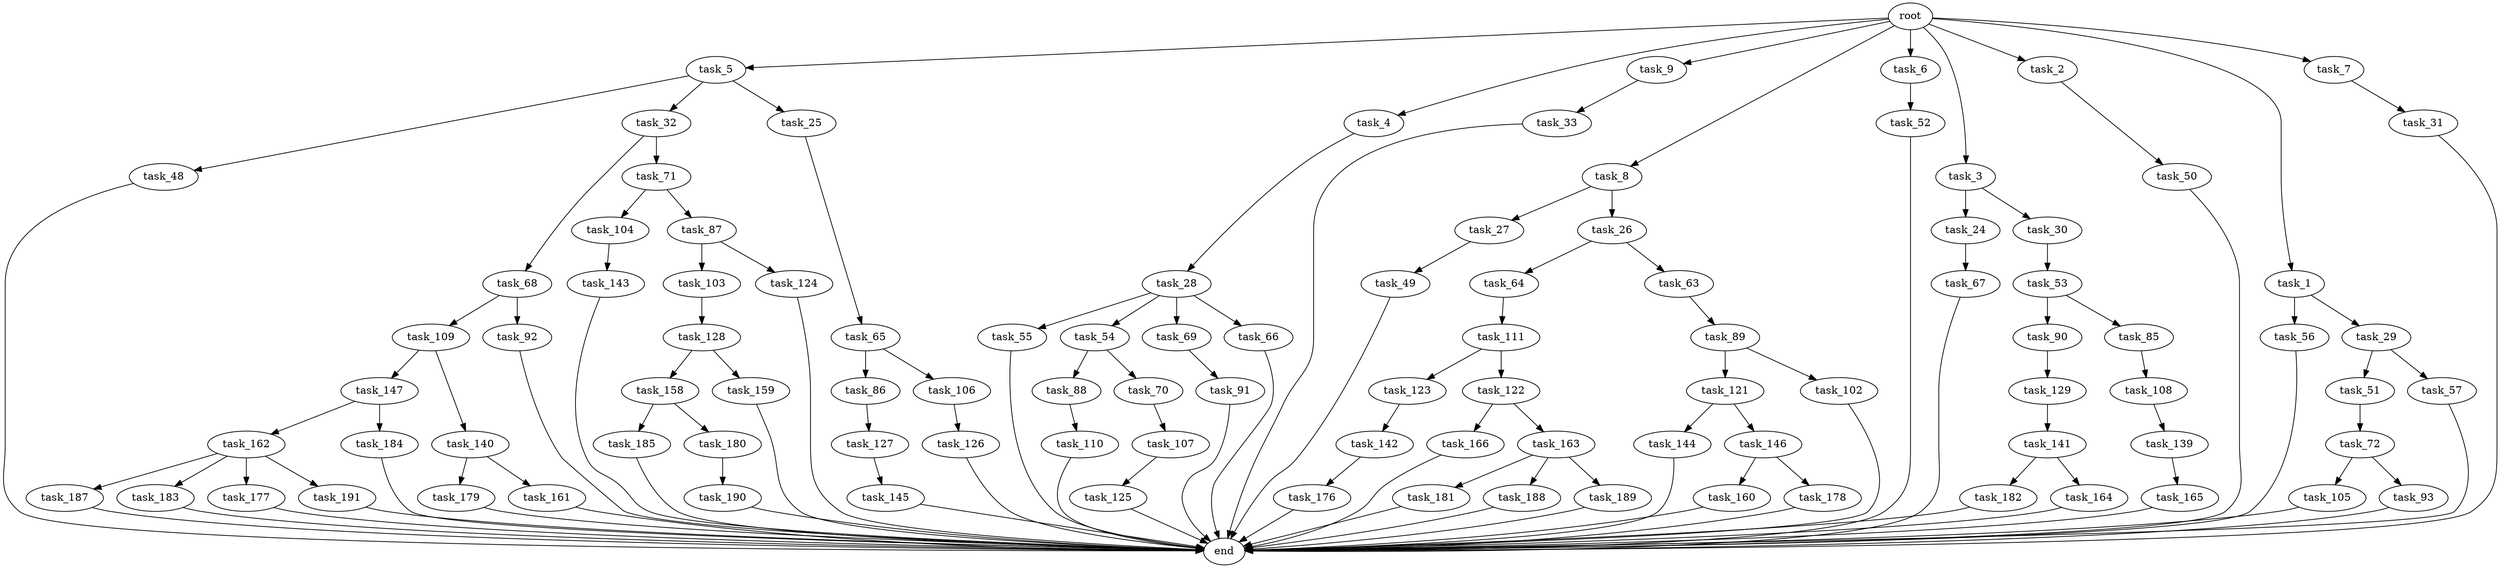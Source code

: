 digraph G {
  task_129 [size="1374389534.720000"];
  task_27 [size="3092376453.120000"];
  task_68 [size="1374389534.720000"];
  task_50 [size="3092376453.120000"];
  task_181 [size="773094113.280000"];
  task_185 [size="6957847019.520000"];
  task_187 [size="773094113.280000"];
  task_5 [size="10.240000"];
  task_4 [size="10.240000"];
  task_121 [size="1374389534.720000"];
  task_125 [size="8589934592.000000"];
  task_147 [size="3092376453.120000"];
  task_90 [size="8589934592.000000"];
  task_190 [size="1374389534.720000"];
  task_143 [size="2147483648.000000"];
  task_26 [size="3092376453.120000"];
  task_64 [size="8589934592.000000"];
  task_103 [size="3092376453.120000"];
  task_141 [size="3092376453.120000"];
  task_31 [size="5497558138.880000"];
  task_51 [size="1374389534.720000"];
  task_28 [size="3092376453.120000"];
  task_55 [size="5497558138.880000"];
  task_88 [size="2147483648.000000"];
  task_9 [size="10.240000"];
  task_54 [size="5497558138.880000"];
  task_33 [size="1374389534.720000"];
  task_56 [size="3092376453.120000"];
  task_142 [size="3092376453.120000"];
  task_183 [size="773094113.280000"];
  task_102 [size="1374389534.720000"];
  task_8 [size="10.240000"];
  task_86 [size="4209067950.080000"];
  task_160 [size="3092376453.120000"];
  task_179 [size="4209067950.080000"];
  task_91 [size="6957847019.520000"];
  task_166 [size="5497558138.880000"];
  task_182 [size="1374389534.720000"];
  task_57 [size="1374389534.720000"];
  task_105 [size="3092376453.120000"];
  task_188 [size="773094113.280000"];
  task_52 [size="5497558138.880000"];
  task_158 [size="343597383.680000"];
  task_24 [size="2147483648.000000"];
  task_85 [size="8589934592.000000"];
  task_104 [size="343597383.680000"];
  task_177 [size="773094113.280000"];
  task_106 [size="4209067950.080000"];
  task_140 [size="3092376453.120000"];
  task_63 [size="8589934592.000000"];
  task_6 [size="10.240000"];
  task_3 [size="10.240000"];
  task_111 [size="343597383.680000"];
  task_139 [size="1374389534.720000"];
  end [size="0.000000"];
  task_144 [size="343597383.680000"];
  task_70 [size="2147483648.000000"];
  task_69 [size="5497558138.880000"];
  task_176 [size="8589934592.000000"];
  task_71 [size="1374389534.720000"];
  task_163 [size="5497558138.880000"];
  task_161 [size="4209067950.080000"];
  task_107 [size="8589934592.000000"];
  task_165 [size="1374389534.720000"];
  task_30 [size="2147483648.000000"];
  task_48 [size="773094113.280000"];
  task_124 [size="3092376453.120000"];
  task_32 [size="773094113.280000"];
  task_145 [size="773094113.280000"];
  task_162 [size="6957847019.520000"];
  task_2 [size="10.240000"];
  task_1 [size="10.240000"];
  task_25 [size="773094113.280000"];
  task_72 [size="8589934592.000000"];
  task_146 [size="343597383.680000"];
  task_29 [size="3092376453.120000"];
  task_123 [size="1374389534.720000"];
  task_87 [size="343597383.680000"];
  task_109 [size="773094113.280000"];
  task_184 [size="6957847019.520000"];
  task_122 [size="1374389534.720000"];
  task_178 [size="3092376453.120000"];
  task_126 [size="6957847019.520000"];
  task_92 [size="773094113.280000"];
  task_49 [size="3092376453.120000"];
  task_65 [size="1374389534.720000"];
  task_67 [size="2147483648.000000"];
  task_7 [size="10.240000"];
  task_127 [size="4209067950.080000"];
  task_189 [size="773094113.280000"];
  task_128 [size="4209067950.080000"];
  task_110 [size="4209067950.080000"];
  root [size="0.000000"];
  task_191 [size="773094113.280000"];
  task_93 [size="3092376453.120000"];
  task_89 [size="8589934592.000000"];
  task_180 [size="6957847019.520000"];
  task_108 [size="5497558138.880000"];
  task_66 [size="5497558138.880000"];
  task_159 [size="343597383.680000"];
  task_164 [size="1374389534.720000"];
  task_53 [size="5497558138.880000"];

  task_129 -> task_141 [size="301989888.000000"];
  task_27 -> task_49 [size="301989888.000000"];
  task_68 -> task_109 [size="75497472.000000"];
  task_68 -> task_92 [size="75497472.000000"];
  task_50 -> end [size="1.000000"];
  task_181 -> end [size="1.000000"];
  task_185 -> end [size="1.000000"];
  task_187 -> end [size="1.000000"];
  task_5 -> task_25 [size="75497472.000000"];
  task_5 -> task_32 [size="75497472.000000"];
  task_5 -> task_48 [size="75497472.000000"];
  task_4 -> task_28 [size="301989888.000000"];
  task_121 -> task_146 [size="33554432.000000"];
  task_121 -> task_144 [size="33554432.000000"];
  task_125 -> end [size="1.000000"];
  task_147 -> task_184 [size="679477248.000000"];
  task_147 -> task_162 [size="679477248.000000"];
  task_90 -> task_129 [size="134217728.000000"];
  task_190 -> end [size="1.000000"];
  task_143 -> end [size="1.000000"];
  task_26 -> task_63 [size="838860800.000000"];
  task_26 -> task_64 [size="838860800.000000"];
  task_64 -> task_111 [size="33554432.000000"];
  task_103 -> task_128 [size="411041792.000000"];
  task_141 -> task_182 [size="134217728.000000"];
  task_141 -> task_164 [size="134217728.000000"];
  task_31 -> end [size="1.000000"];
  task_51 -> task_72 [size="838860800.000000"];
  task_28 -> task_54 [size="536870912.000000"];
  task_28 -> task_69 [size="536870912.000000"];
  task_28 -> task_55 [size="536870912.000000"];
  task_28 -> task_66 [size="536870912.000000"];
  task_55 -> end [size="1.000000"];
  task_88 -> task_110 [size="411041792.000000"];
  task_9 -> task_33 [size="134217728.000000"];
  task_54 -> task_70 [size="209715200.000000"];
  task_54 -> task_88 [size="209715200.000000"];
  task_33 -> end [size="1.000000"];
  task_56 -> end [size="1.000000"];
  task_142 -> task_176 [size="838860800.000000"];
  task_183 -> end [size="1.000000"];
  task_102 -> end [size="1.000000"];
  task_8 -> task_27 [size="301989888.000000"];
  task_8 -> task_26 [size="301989888.000000"];
  task_86 -> task_127 [size="411041792.000000"];
  task_160 -> end [size="1.000000"];
  task_179 -> end [size="1.000000"];
  task_91 -> end [size="1.000000"];
  task_166 -> end [size="1.000000"];
  task_182 -> end [size="1.000000"];
  task_57 -> end [size="1.000000"];
  task_105 -> end [size="1.000000"];
  task_188 -> end [size="1.000000"];
  task_52 -> end [size="1.000000"];
  task_158 -> task_185 [size="679477248.000000"];
  task_158 -> task_180 [size="679477248.000000"];
  task_24 -> task_67 [size="209715200.000000"];
  task_85 -> task_108 [size="536870912.000000"];
  task_104 -> task_143 [size="209715200.000000"];
  task_177 -> end [size="1.000000"];
  task_106 -> task_126 [size="679477248.000000"];
  task_140 -> task_179 [size="411041792.000000"];
  task_140 -> task_161 [size="411041792.000000"];
  task_63 -> task_89 [size="838860800.000000"];
  task_6 -> task_52 [size="536870912.000000"];
  task_3 -> task_30 [size="209715200.000000"];
  task_3 -> task_24 [size="209715200.000000"];
  task_111 -> task_123 [size="134217728.000000"];
  task_111 -> task_122 [size="134217728.000000"];
  task_139 -> task_165 [size="134217728.000000"];
  task_144 -> end [size="1.000000"];
  task_70 -> task_107 [size="838860800.000000"];
  task_69 -> task_91 [size="679477248.000000"];
  task_176 -> end [size="1.000000"];
  task_71 -> task_104 [size="33554432.000000"];
  task_71 -> task_87 [size="33554432.000000"];
  task_163 -> task_188 [size="75497472.000000"];
  task_163 -> task_189 [size="75497472.000000"];
  task_163 -> task_181 [size="75497472.000000"];
  task_161 -> end [size="1.000000"];
  task_107 -> task_125 [size="838860800.000000"];
  task_165 -> end [size="1.000000"];
  task_30 -> task_53 [size="536870912.000000"];
  task_48 -> end [size="1.000000"];
  task_124 -> end [size="1.000000"];
  task_32 -> task_71 [size="134217728.000000"];
  task_32 -> task_68 [size="134217728.000000"];
  task_145 -> end [size="1.000000"];
  task_162 -> task_177 [size="75497472.000000"];
  task_162 -> task_183 [size="75497472.000000"];
  task_162 -> task_187 [size="75497472.000000"];
  task_162 -> task_191 [size="75497472.000000"];
  task_2 -> task_50 [size="301989888.000000"];
  task_1 -> task_29 [size="301989888.000000"];
  task_1 -> task_56 [size="301989888.000000"];
  task_25 -> task_65 [size="134217728.000000"];
  task_72 -> task_93 [size="301989888.000000"];
  task_72 -> task_105 [size="301989888.000000"];
  task_146 -> task_178 [size="301989888.000000"];
  task_146 -> task_160 [size="301989888.000000"];
  task_29 -> task_51 [size="134217728.000000"];
  task_29 -> task_57 [size="134217728.000000"];
  task_123 -> task_142 [size="301989888.000000"];
  task_87 -> task_124 [size="301989888.000000"];
  task_87 -> task_103 [size="301989888.000000"];
  task_109 -> task_140 [size="301989888.000000"];
  task_109 -> task_147 [size="301989888.000000"];
  task_184 -> end [size="1.000000"];
  task_122 -> task_163 [size="536870912.000000"];
  task_122 -> task_166 [size="536870912.000000"];
  task_178 -> end [size="1.000000"];
  task_126 -> end [size="1.000000"];
  task_92 -> end [size="1.000000"];
  task_49 -> end [size="1.000000"];
  task_65 -> task_86 [size="411041792.000000"];
  task_65 -> task_106 [size="411041792.000000"];
  task_67 -> end [size="1.000000"];
  task_7 -> task_31 [size="536870912.000000"];
  task_127 -> task_145 [size="75497472.000000"];
  task_189 -> end [size="1.000000"];
  task_128 -> task_158 [size="33554432.000000"];
  task_128 -> task_159 [size="33554432.000000"];
  task_110 -> end [size="1.000000"];
  root -> task_8 [size="1.000000"];
  root -> task_2 [size="1.000000"];
  root -> task_5 [size="1.000000"];
  root -> task_4 [size="1.000000"];
  root -> task_9 [size="1.000000"];
  root -> task_1 [size="1.000000"];
  root -> task_7 [size="1.000000"];
  root -> task_6 [size="1.000000"];
  root -> task_3 [size="1.000000"];
  task_191 -> end [size="1.000000"];
  task_93 -> end [size="1.000000"];
  task_89 -> task_121 [size="134217728.000000"];
  task_89 -> task_102 [size="134217728.000000"];
  task_180 -> task_190 [size="134217728.000000"];
  task_108 -> task_139 [size="134217728.000000"];
  task_66 -> end [size="1.000000"];
  task_159 -> end [size="1.000000"];
  task_164 -> end [size="1.000000"];
  task_53 -> task_85 [size="838860800.000000"];
  task_53 -> task_90 [size="838860800.000000"];
}
